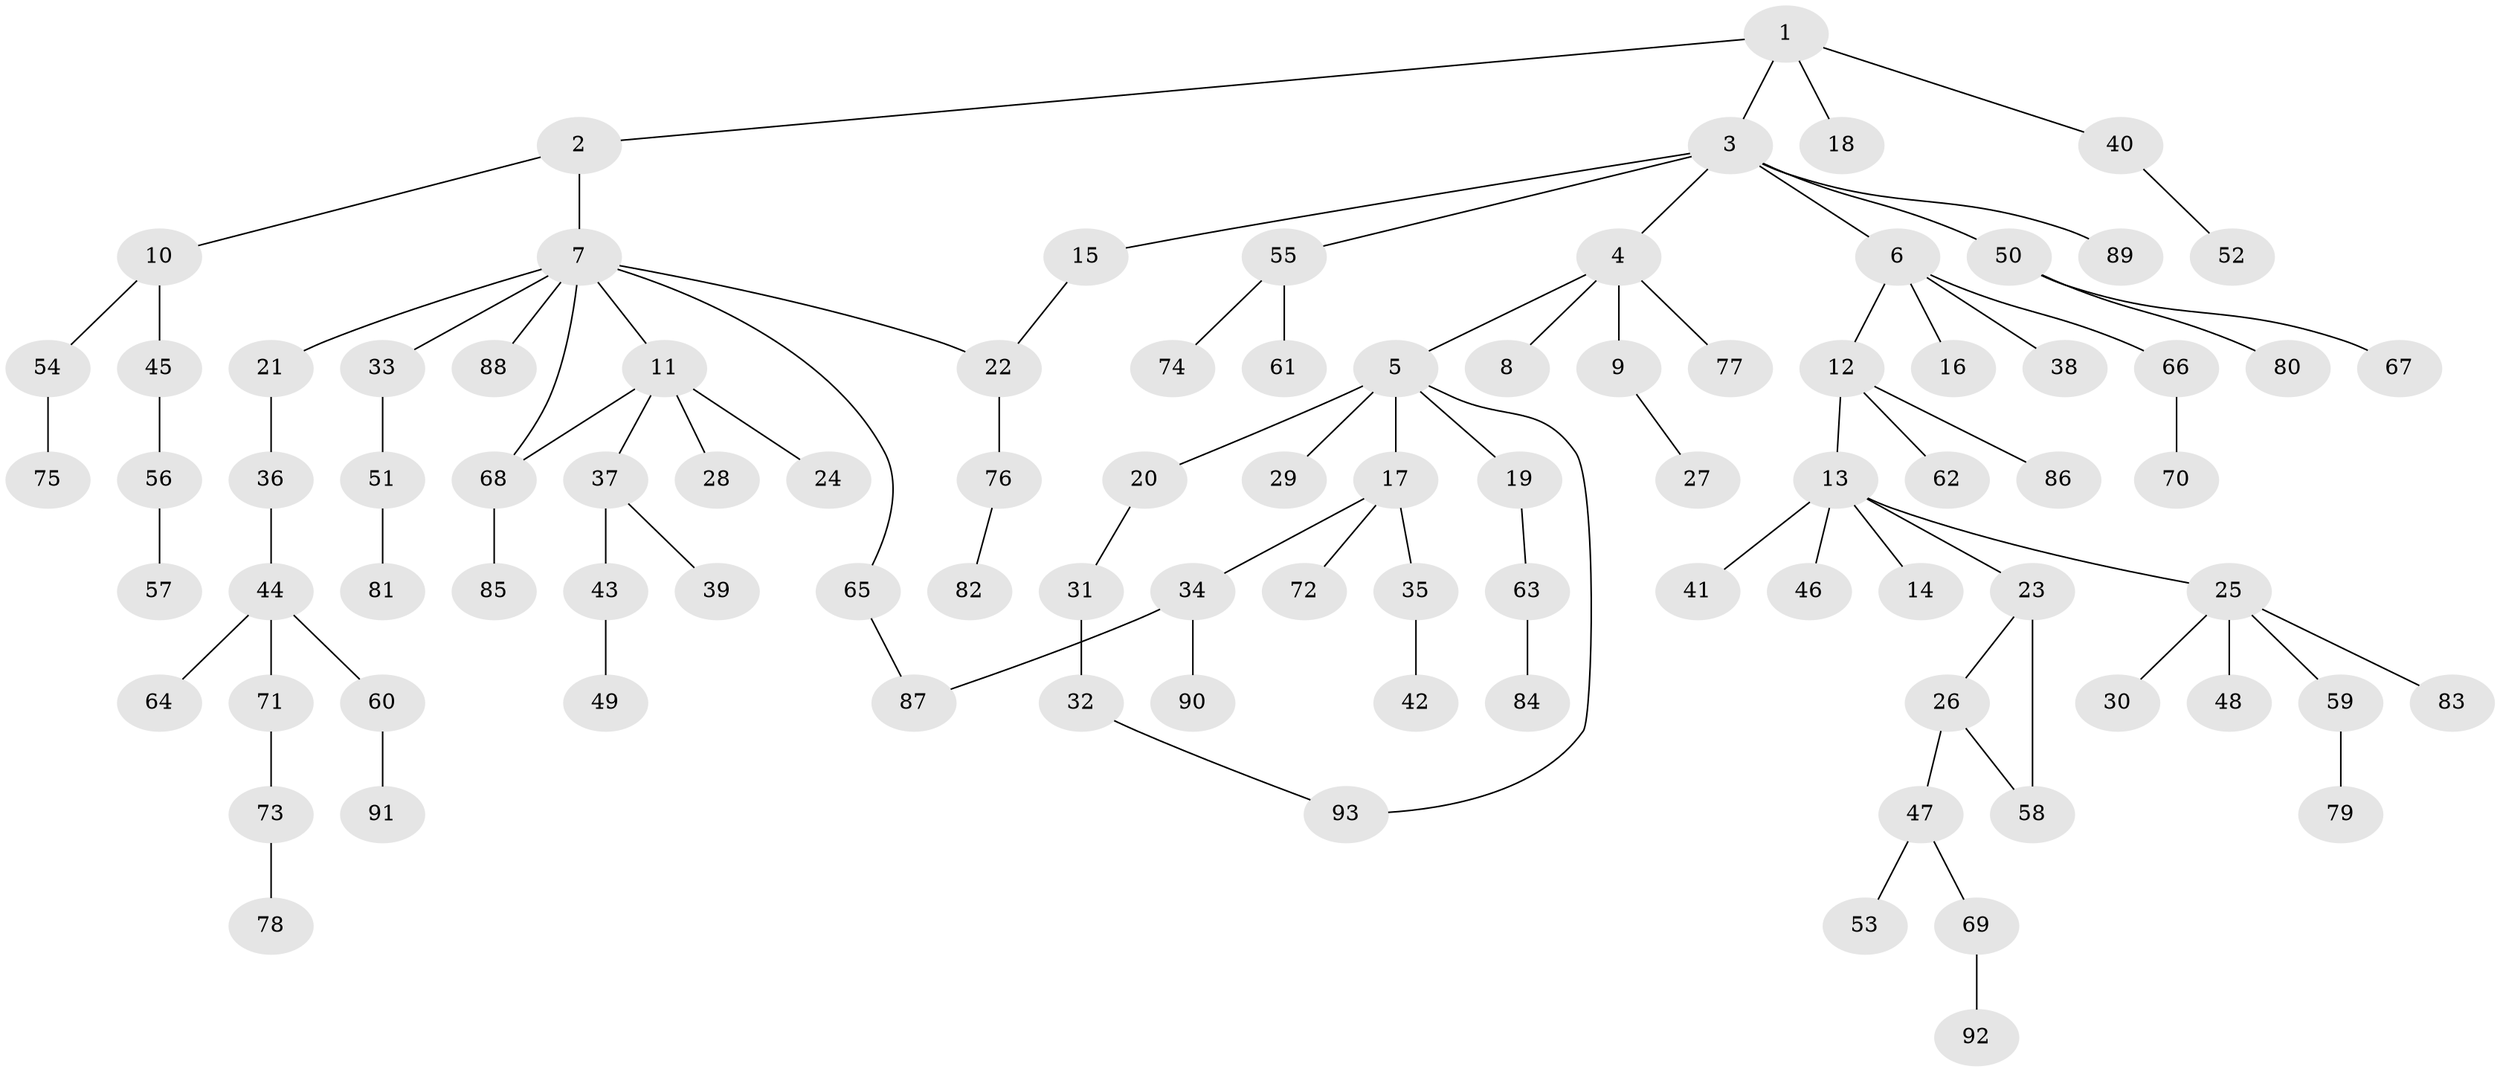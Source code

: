 // coarse degree distribution, {3: 0.08196721311475409, 9: 0.01639344262295082, 7: 0.01639344262295082, 4: 0.06557377049180328, 8: 0.01639344262295082, 1: 0.5081967213114754, 5: 0.03278688524590164, 2: 0.26229508196721313}
// Generated by graph-tools (version 1.1) at 2025/41/03/06/25 10:41:30]
// undirected, 93 vertices, 97 edges
graph export_dot {
graph [start="1"]
  node [color=gray90,style=filled];
  1;
  2;
  3;
  4;
  5;
  6;
  7;
  8;
  9;
  10;
  11;
  12;
  13;
  14;
  15;
  16;
  17;
  18;
  19;
  20;
  21;
  22;
  23;
  24;
  25;
  26;
  27;
  28;
  29;
  30;
  31;
  32;
  33;
  34;
  35;
  36;
  37;
  38;
  39;
  40;
  41;
  42;
  43;
  44;
  45;
  46;
  47;
  48;
  49;
  50;
  51;
  52;
  53;
  54;
  55;
  56;
  57;
  58;
  59;
  60;
  61;
  62;
  63;
  64;
  65;
  66;
  67;
  68;
  69;
  70;
  71;
  72;
  73;
  74;
  75;
  76;
  77;
  78;
  79;
  80;
  81;
  82;
  83;
  84;
  85;
  86;
  87;
  88;
  89;
  90;
  91;
  92;
  93;
  1 -- 2;
  1 -- 3;
  1 -- 18;
  1 -- 40;
  2 -- 7;
  2 -- 10;
  3 -- 4;
  3 -- 6;
  3 -- 15;
  3 -- 50;
  3 -- 55;
  3 -- 89;
  4 -- 5;
  4 -- 8;
  4 -- 9;
  4 -- 77;
  5 -- 17;
  5 -- 19;
  5 -- 20;
  5 -- 29;
  5 -- 93;
  6 -- 12;
  6 -- 16;
  6 -- 38;
  6 -- 66;
  7 -- 11;
  7 -- 21;
  7 -- 22;
  7 -- 33;
  7 -- 65;
  7 -- 68;
  7 -- 88;
  9 -- 27;
  10 -- 45;
  10 -- 54;
  11 -- 24;
  11 -- 28;
  11 -- 37;
  11 -- 68;
  12 -- 13;
  12 -- 62;
  12 -- 86;
  13 -- 14;
  13 -- 23;
  13 -- 25;
  13 -- 41;
  13 -- 46;
  15 -- 22;
  17 -- 34;
  17 -- 35;
  17 -- 72;
  19 -- 63;
  20 -- 31;
  21 -- 36;
  22 -- 76;
  23 -- 26;
  23 -- 58;
  25 -- 30;
  25 -- 48;
  25 -- 59;
  25 -- 83;
  26 -- 47;
  26 -- 58;
  31 -- 32;
  32 -- 93;
  33 -- 51;
  34 -- 87;
  34 -- 90;
  35 -- 42;
  36 -- 44;
  37 -- 39;
  37 -- 43;
  40 -- 52;
  43 -- 49;
  44 -- 60;
  44 -- 64;
  44 -- 71;
  45 -- 56;
  47 -- 53;
  47 -- 69;
  50 -- 67;
  50 -- 80;
  51 -- 81;
  54 -- 75;
  55 -- 61;
  55 -- 74;
  56 -- 57;
  59 -- 79;
  60 -- 91;
  63 -- 84;
  65 -- 87;
  66 -- 70;
  68 -- 85;
  69 -- 92;
  71 -- 73;
  73 -- 78;
  76 -- 82;
}
